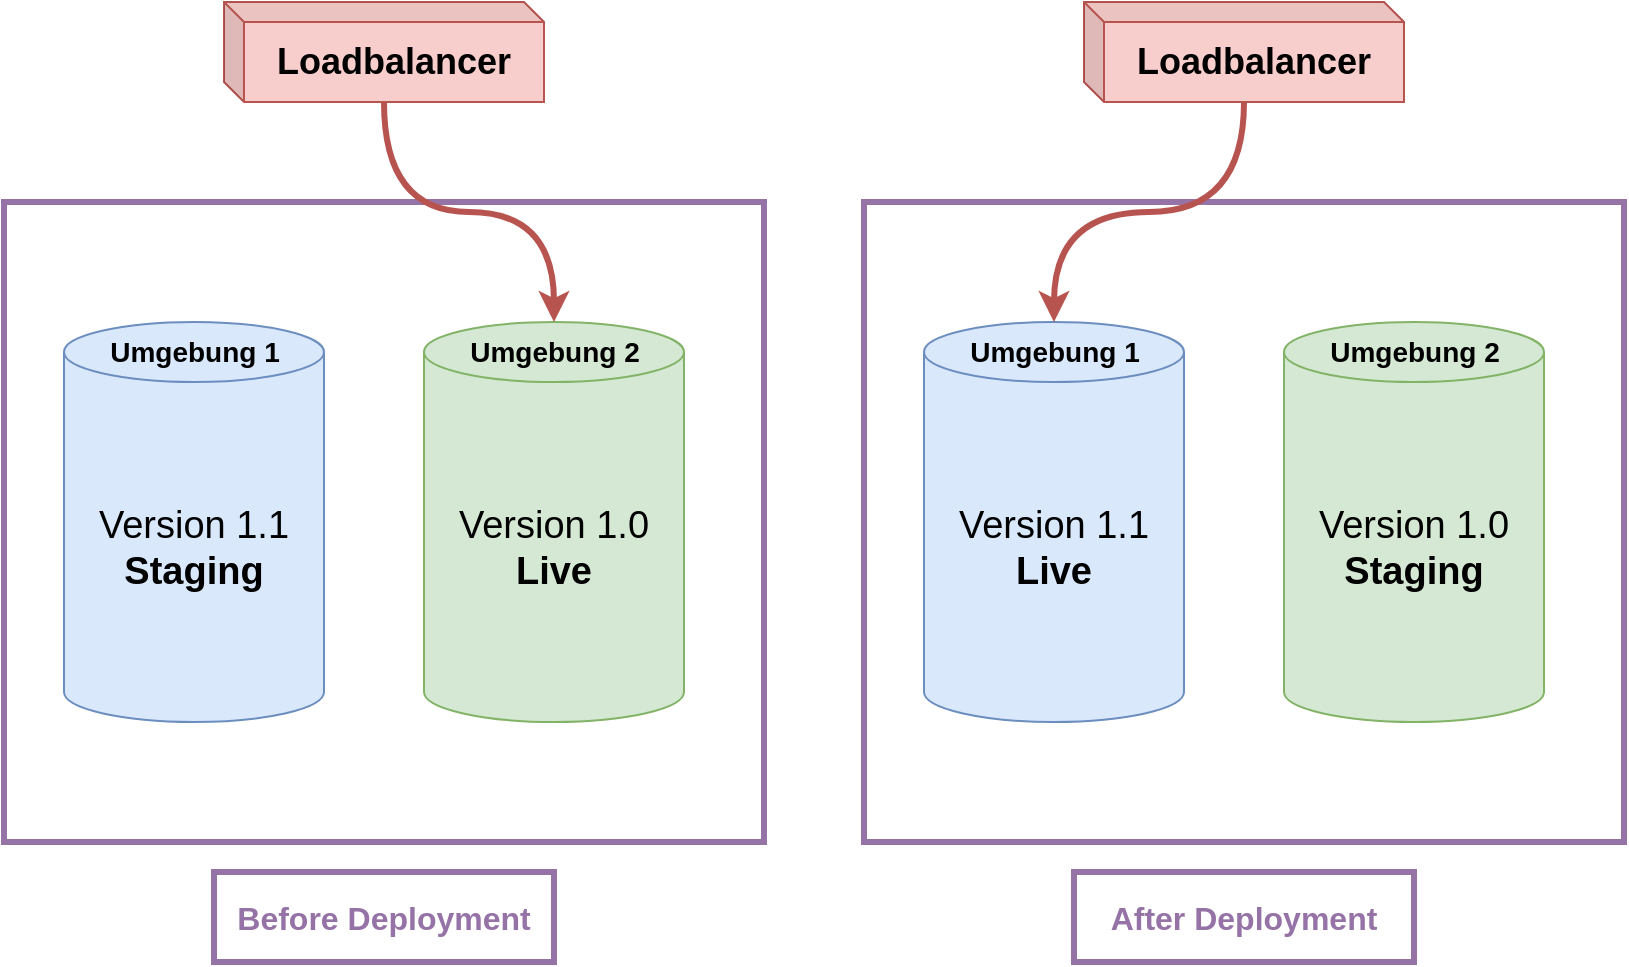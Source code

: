 <mxfile version="22.0.2" type="device">
  <diagram name="Page-1" id="zCG7-GmvN5LB4hq2jxHz">
    <mxGraphModel dx="932" dy="1396" grid="1" gridSize="10" guides="1" tooltips="1" connect="1" arrows="1" fold="1" page="1" pageScale="1" pageWidth="827" pageHeight="1169" math="0" shadow="0">
      <root>
        <mxCell id="0" />
        <mxCell id="1" parent="0" />
        <mxCell id="xjqxky6rUIyDjLg622Qc-6" value="" style="rounded=0;whiteSpace=wrap;html=1;fillColor=none;strokeWidth=3;strokeColor=#9673a6;" vertex="1" parent="1">
          <mxGeometry x="60" y="250" width="380" height="320" as="geometry" />
        </mxCell>
        <mxCell id="xjqxky6rUIyDjLg622Qc-1" value="&lt;font style=&quot;font-size: 19px;&quot;&gt;Version 1.1&lt;br&gt;&lt;b&gt;Staging&lt;/b&gt;&lt;/font&gt;" style="shape=cylinder3;whiteSpace=wrap;html=1;boundedLbl=1;backgroundOutline=1;size=15;fillColor=#dae8fc;strokeColor=#6c8ebf;" vertex="1" parent="1">
          <mxGeometry x="90" y="310" width="130" height="200" as="geometry" />
        </mxCell>
        <mxCell id="xjqxky6rUIyDjLg622Qc-2" value="&lt;b&gt;&lt;font style=&quot;font-size: 14px;&quot;&gt;Umgebung 1&lt;/font&gt;&lt;/b&gt;" style="text;html=1;align=center;verticalAlign=middle;resizable=0;points=[];autosize=1;strokeColor=none;fillColor=none;" vertex="1" parent="1">
          <mxGeometry x="100" y="310" width="110" height="30" as="geometry" />
        </mxCell>
        <mxCell id="xjqxky6rUIyDjLg622Qc-3" value="&lt;font style=&quot;font-size: 19px;&quot;&gt;Version 1.0&lt;br&gt;&lt;b&gt;Live&lt;/b&gt;&lt;/font&gt;" style="shape=cylinder3;whiteSpace=wrap;html=1;boundedLbl=1;backgroundOutline=1;size=15;fillColor=#d5e8d4;strokeColor=#82b366;" vertex="1" parent="1">
          <mxGeometry x="270" y="310" width="130" height="200" as="geometry" />
        </mxCell>
        <mxCell id="xjqxky6rUIyDjLg622Qc-4" value="&lt;b&gt;&lt;font style=&quot;font-size: 14px;&quot;&gt;Umgebung 2&lt;/font&gt;&lt;/b&gt;" style="text;html=1;align=center;verticalAlign=middle;resizable=0;points=[];autosize=1;strokeColor=none;fillColor=none;" vertex="1" parent="1">
          <mxGeometry x="280" y="310" width="110" height="30" as="geometry" />
        </mxCell>
        <mxCell id="xjqxky6rUIyDjLg622Qc-9" style="edgeStyle=orthogonalEdgeStyle;orthogonalLoop=1;jettySize=auto;html=1;curved=1;fillColor=#f8cecc;strokeColor=#b85450;strokeWidth=3;" edge="1" parent="1" source="xjqxky6rUIyDjLg622Qc-5" target="xjqxky6rUIyDjLg622Qc-4">
          <mxGeometry relative="1" as="geometry" />
        </mxCell>
        <mxCell id="xjqxky6rUIyDjLg622Qc-5" value="&lt;b&gt;&lt;font style=&quot;font-size: 18px;&quot;&gt;Loadbalancer&lt;/font&gt;&lt;/b&gt;" style="shape=cube;whiteSpace=wrap;html=1;boundedLbl=1;backgroundOutline=1;darkOpacity=0.05;darkOpacity2=0.1;size=10;fillColor=#f8cecc;strokeColor=#b85450;" vertex="1" parent="1">
          <mxGeometry x="170" y="150" width="160" height="50" as="geometry" />
        </mxCell>
        <mxCell id="xjqxky6rUIyDjLg622Qc-10" value="" style="rounded=0;whiteSpace=wrap;html=1;fillColor=none;strokeWidth=3;strokeColor=#9673a6;" vertex="1" parent="1">
          <mxGeometry x="490" y="250" width="380" height="320" as="geometry" />
        </mxCell>
        <mxCell id="xjqxky6rUIyDjLg622Qc-11" value="&lt;font style=&quot;font-size: 19px;&quot;&gt;Version 1.1&lt;br&gt;&lt;b&gt;Live&lt;/b&gt;&lt;br&gt;&lt;/font&gt;" style="shape=cylinder3;whiteSpace=wrap;html=1;boundedLbl=1;backgroundOutline=1;size=15;fillColor=#dae8fc;strokeColor=#6c8ebf;" vertex="1" parent="1">
          <mxGeometry x="520" y="310" width="130" height="200" as="geometry" />
        </mxCell>
        <mxCell id="xjqxky6rUIyDjLg622Qc-12" value="&lt;b&gt;&lt;font style=&quot;font-size: 14px;&quot;&gt;Umgebung 1&lt;/font&gt;&lt;/b&gt;" style="text;html=1;align=center;verticalAlign=middle;resizable=0;points=[];autosize=1;strokeColor=none;fillColor=none;" vertex="1" parent="1">
          <mxGeometry x="530" y="310" width="110" height="30" as="geometry" />
        </mxCell>
        <mxCell id="xjqxky6rUIyDjLg622Qc-13" value="&lt;font style=&quot;font-size: 19px;&quot;&gt;Version 1.0&lt;br&gt;&lt;b&gt;Staging&lt;/b&gt;&lt;/font&gt;" style="shape=cylinder3;whiteSpace=wrap;html=1;boundedLbl=1;backgroundOutline=1;size=15;fillColor=#d5e8d4;strokeColor=#82b366;" vertex="1" parent="1">
          <mxGeometry x="700" y="310" width="130" height="200" as="geometry" />
        </mxCell>
        <mxCell id="xjqxky6rUIyDjLg622Qc-14" value="&lt;b&gt;&lt;font style=&quot;font-size: 14px;&quot;&gt;Umgebung 2&lt;/font&gt;&lt;/b&gt;" style="text;html=1;align=center;verticalAlign=middle;resizable=0;points=[];autosize=1;strokeColor=none;fillColor=none;" vertex="1" parent="1">
          <mxGeometry x="710" y="310" width="110" height="30" as="geometry" />
        </mxCell>
        <mxCell id="xjqxky6rUIyDjLg622Qc-15" style="edgeStyle=orthogonalEdgeStyle;orthogonalLoop=1;jettySize=auto;html=1;curved=1;fillColor=#f8cecc;strokeColor=#b85450;strokeWidth=3;" edge="1" parent="1" source="xjqxky6rUIyDjLg622Qc-16" target="xjqxky6rUIyDjLg622Qc-12">
          <mxGeometry relative="1" as="geometry" />
        </mxCell>
        <mxCell id="xjqxky6rUIyDjLg622Qc-16" value="&lt;b&gt;&lt;font style=&quot;font-size: 18px;&quot;&gt;Loadbalancer&lt;/font&gt;&lt;/b&gt;" style="shape=cube;whiteSpace=wrap;html=1;boundedLbl=1;backgroundOutline=1;darkOpacity=0.05;darkOpacity2=0.1;size=10;fillColor=#f8cecc;strokeColor=#b85450;" vertex="1" parent="1">
          <mxGeometry x="600" y="150" width="160" height="50" as="geometry" />
        </mxCell>
        <mxCell id="xjqxky6rUIyDjLg622Qc-17" value="&lt;b&gt;&lt;font color=&quot;#9673a6&quot; style=&quot;font-size: 16px;&quot;&gt;Before Deployment&lt;/font&gt;&lt;/b&gt;" style="rounded=0;whiteSpace=wrap;html=1;fillColor=none;strokeColor=#9673a6;strokeWidth=3;" vertex="1" parent="1">
          <mxGeometry x="165" y="585" width="170" height="45" as="geometry" />
        </mxCell>
        <mxCell id="xjqxky6rUIyDjLg622Qc-18" value="&lt;b&gt;&lt;font color=&quot;#9673a6&quot; style=&quot;font-size: 16px;&quot;&gt;After Deployment&lt;/font&gt;&lt;/b&gt;" style="rounded=0;whiteSpace=wrap;html=1;fillColor=none;strokeColor=#9673a6;strokeWidth=3;" vertex="1" parent="1">
          <mxGeometry x="595" y="585" width="170" height="45" as="geometry" />
        </mxCell>
      </root>
    </mxGraphModel>
  </diagram>
</mxfile>
